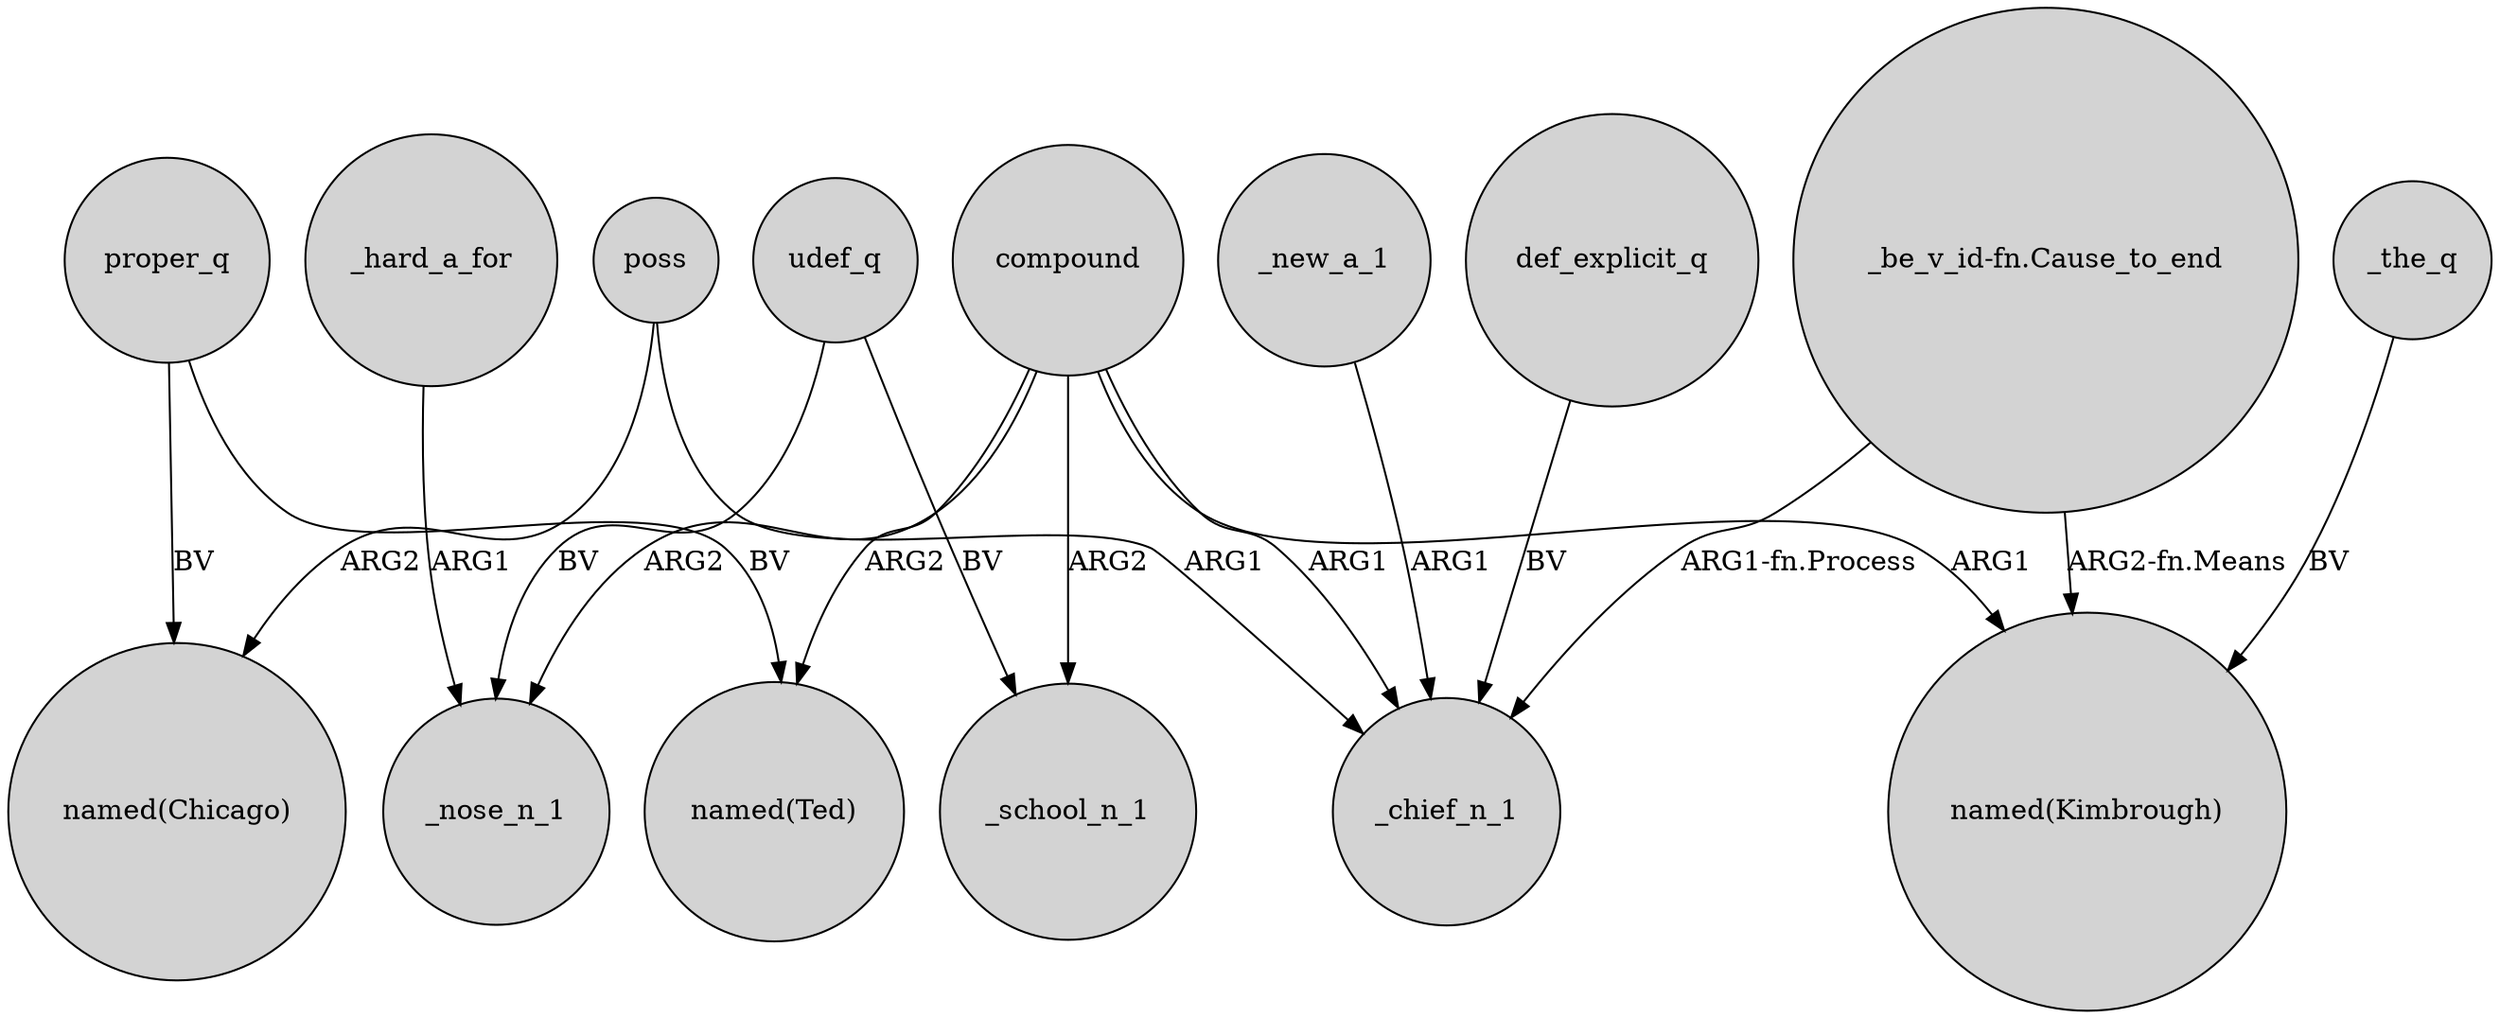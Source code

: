 digraph {
	node [shape=circle style=filled]
	poss -> "named(Chicago)" [label=ARG2]
	udef_q -> _school_n_1 [label=BV]
	_new_a_1 -> _chief_n_1 [label=ARG1]
	compound -> _chief_n_1 [label=ARG1]
	proper_q -> "named(Chicago)" [label=BV]
	proper_q -> "named(Ted)" [label=BV]
	udef_q -> _nose_n_1 [label=BV]
	def_explicit_q -> _chief_n_1 [label=BV]
	_the_q -> "named(Kimbrough)" [label=BV]
	"_be_v_id-fn.Cause_to_end" -> "named(Kimbrough)" [label="ARG2-fn.Means"]
	_hard_a_for -> _nose_n_1 [label=ARG1]
	poss -> _chief_n_1 [label=ARG1]
	"_be_v_id-fn.Cause_to_end" -> _chief_n_1 [label="ARG1-fn.Process"]
	compound -> _nose_n_1 [label=ARG2]
	compound -> "named(Kimbrough)" [label=ARG1]
	compound -> "named(Ted)" [label=ARG2]
	compound -> _school_n_1 [label=ARG2]
}
